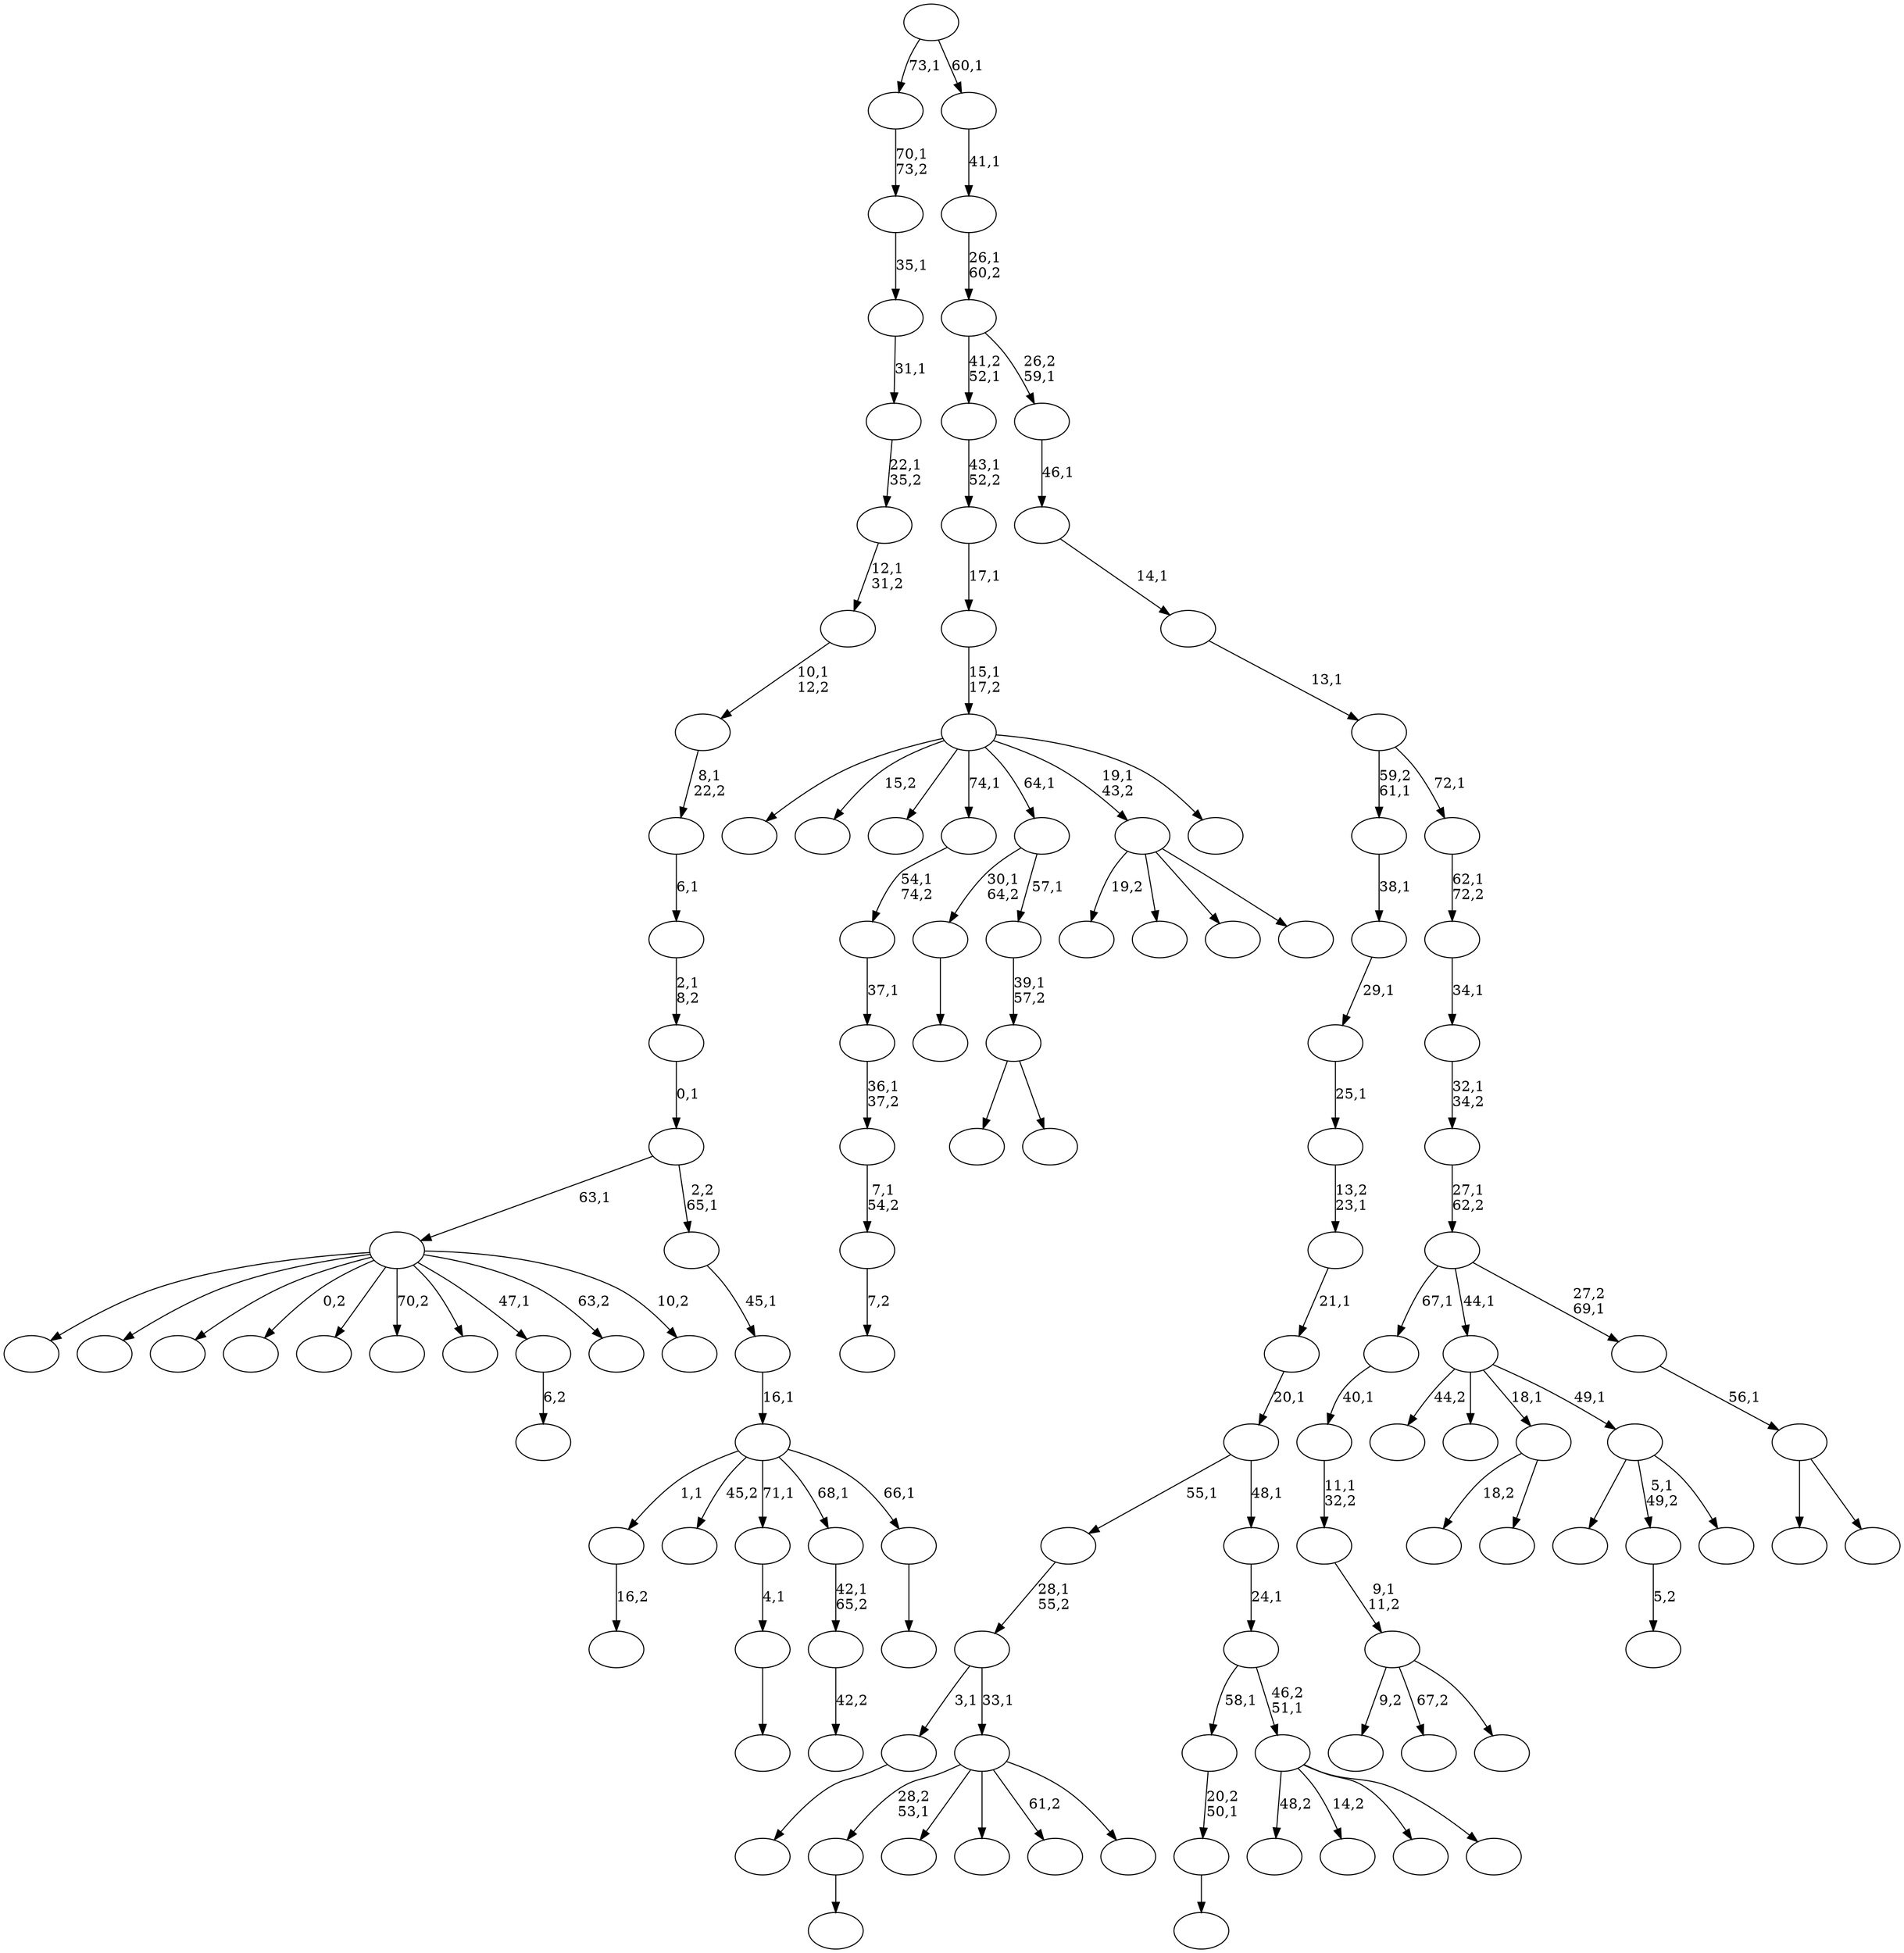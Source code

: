 digraph T {
	125 [label=""]
	124 [label=""]
	123 [label=""]
	122 [label=""]
	121 [label=""]
	120 [label=""]
	119 [label=""]
	118 [label=""]
	117 [label=""]
	116 [label=""]
	115 [label=""]
	114 [label=""]
	113 [label=""]
	112 [label=""]
	111 [label=""]
	110 [label=""]
	109 [label=""]
	108 [label=""]
	107 [label=""]
	106 [label=""]
	105 [label=""]
	104 [label=""]
	103 [label=""]
	102 [label=""]
	101 [label=""]
	100 [label=""]
	99 [label=""]
	98 [label=""]
	97 [label=""]
	96 [label=""]
	95 [label=""]
	94 [label=""]
	93 [label=""]
	92 [label=""]
	91 [label=""]
	90 [label=""]
	89 [label=""]
	88 [label=""]
	87 [label=""]
	86 [label=""]
	85 [label=""]
	84 [label=""]
	83 [label=""]
	82 [label=""]
	81 [label=""]
	80 [label=""]
	79 [label=""]
	78 [label=""]
	77 [label=""]
	76 [label=""]
	75 [label=""]
	74 [label=""]
	73 [label=""]
	72 [label=""]
	71 [label=""]
	70 [label=""]
	69 [label=""]
	68 [label=""]
	67 [label=""]
	66 [label=""]
	65 [label=""]
	64 [label=""]
	63 [label=""]
	62 [label=""]
	61 [label=""]
	60 [label=""]
	59 [label=""]
	58 [label=""]
	57 [label=""]
	56 [label=""]
	55 [label=""]
	54 [label=""]
	53 [label=""]
	52 [label=""]
	51 [label=""]
	50 [label=""]
	49 [label=""]
	48 [label=""]
	47 [label=""]
	46 [label=""]
	45 [label=""]
	44 [label=""]
	43 [label=""]
	42 [label=""]
	41 [label=""]
	40 [label=""]
	39 [label=""]
	38 [label=""]
	37 [label=""]
	36 [label=""]
	35 [label=""]
	34 [label=""]
	33 [label=""]
	32 [label=""]
	31 [label=""]
	30 [label=""]
	29 [label=""]
	28 [label=""]
	27 [label=""]
	26 [label=""]
	25 [label=""]
	24 [label=""]
	23 [label=""]
	22 [label=""]
	21 [label=""]
	20 [label=""]
	19 [label=""]
	18 [label=""]
	17 [label=""]
	16 [label=""]
	15 [label=""]
	14 [label=""]
	13 [label=""]
	12 [label=""]
	11 [label=""]
	10 [label=""]
	9 [label=""]
	8 [label=""]
	7 [label=""]
	6 [label=""]
	5 [label=""]
	4 [label=""]
	3 [label=""]
	2 [label=""]
	1 [label=""]
	0 [label=""]
	123 -> 124 [label=""]
	119 -> 120 [label="16,2"]
	107 -> 108 [label=""]
	106 -> 107 [label="4,1"]
	97 -> 98 [label=""]
	96 -> 97 [label="20,2\n50,1"]
	92 -> 115 [label="9,2"]
	92 -> 95 [label="67,2"]
	92 -> 93 [label=""]
	91 -> 92 [label="9,1\n11,2"]
	90 -> 91 [label="11,1\n32,2"]
	89 -> 90 [label="40,1"]
	83 -> 84 [label=""]
	81 -> 82 [label="7,2"]
	80 -> 81 [label="7,1\n54,2"]
	79 -> 80 [label="36,1\n37,2"]
	78 -> 79 [label="37,1"]
	77 -> 78 [label="54,1\n74,2"]
	75 -> 111 [label="18,2"]
	75 -> 76 [label=""]
	72 -> 100 [label=""]
	72 -> 73 [label=""]
	71 -> 72 [label="39,1\n57,2"]
	70 -> 83 [label="30,1\n64,2"]
	70 -> 71 [label="57,1"]
	67 -> 68 [label=""]
	65 -> 66 [label="5,2"]
	63 -> 125 [label="19,2"]
	63 -> 122 [label=""]
	63 -> 85 [label=""]
	63 -> 64 [label=""]
	61 -> 123 [label="28,2\n53,1"]
	61 -> 109 [label=""]
	61 -> 104 [label=""]
	61 -> 69 [label="61,2"]
	61 -> 62 [label=""]
	60 -> 67 [label="3,1"]
	60 -> 61 [label="33,1"]
	59 -> 60 [label="28,1\n55,2"]
	57 -> 58 [label="6,2"]
	54 -> 55 [label="42,2"]
	53 -> 54 [label="42,1\n65,2"]
	51 -> 121 [label=""]
	51 -> 112 [label=""]
	51 -> 103 [label=""]
	51 -> 99 [label="0,2"]
	51 -> 94 [label=""]
	51 -> 88 [label="70,2"]
	51 -> 86 [label=""]
	51 -> 57 [label="47,1"]
	51 -> 56 [label="63,2"]
	51 -> 52 [label="10,2"]
	49 -> 74 [label=""]
	49 -> 65 [label="5,1\n49,2"]
	49 -> 50 [label=""]
	48 -> 113 [label="44,2"]
	48 -> 105 [label=""]
	48 -> 75 [label="18,1"]
	48 -> 49 [label="49,1"]
	46 -> 118 [label=""]
	46 -> 114 [label="15,2"]
	46 -> 101 [label=""]
	46 -> 77 [label="74,1"]
	46 -> 70 [label="64,1"]
	46 -> 63 [label="19,1\n43,2"]
	46 -> 47 [label=""]
	45 -> 46 [label="15,1\n17,2"]
	44 -> 45 [label="17,1"]
	43 -> 44 [label="43,1\n52,2"]
	41 -> 117 [label="48,2"]
	41 -> 116 [label="14,2"]
	41 -> 87 [label=""]
	41 -> 42 [label=""]
	40 -> 96 [label="58,1"]
	40 -> 41 [label="46,2\n51,1"]
	39 -> 40 [label="24,1"]
	38 -> 59 [label="55,1"]
	38 -> 39 [label="48,1"]
	37 -> 38 [label="20,1"]
	36 -> 37 [label="21,1"]
	35 -> 36 [label="13,2\n23,1"]
	34 -> 35 [label="25,1"]
	33 -> 34 [label="29,1"]
	32 -> 33 [label="38,1"]
	30 -> 31 [label=""]
	29 -> 119 [label="1,1"]
	29 -> 110 [label="45,2"]
	29 -> 106 [label="71,1"]
	29 -> 53 [label="68,1"]
	29 -> 30 [label="66,1"]
	28 -> 29 [label="16,1"]
	27 -> 28 [label="45,1"]
	26 -> 51 [label="63,1"]
	26 -> 27 [label="2,2\n65,1"]
	25 -> 26 [label="0,1"]
	24 -> 25 [label="2,1\n8,2"]
	23 -> 24 [label="6,1"]
	22 -> 23 [label="8,1\n22,2"]
	21 -> 22 [label="10,1\n12,2"]
	20 -> 21 [label="12,1\n31,2"]
	19 -> 20 [label="22,1\n35,2"]
	18 -> 19 [label="31,1"]
	17 -> 18 [label="35,1"]
	16 -> 17 [label="70,1\n73,2"]
	14 -> 102 [label=""]
	14 -> 15 [label=""]
	13 -> 14 [label="56,1"]
	12 -> 89 [label="67,1"]
	12 -> 48 [label="44,1"]
	12 -> 13 [label="27,2\n69,1"]
	11 -> 12 [label="27,1\n62,2"]
	10 -> 11 [label="32,1\n34,2"]
	9 -> 10 [label="34,1"]
	8 -> 9 [label="62,1\n72,2"]
	7 -> 32 [label="59,2\n61,1"]
	7 -> 8 [label="72,1"]
	6 -> 7 [label="13,1"]
	5 -> 6 [label="14,1"]
	4 -> 5 [label="46,1"]
	3 -> 43 [label="41,2\n52,1"]
	3 -> 4 [label="26,2\n59,1"]
	2 -> 3 [label="26,1\n60,2"]
	1 -> 2 [label="41,1"]
	0 -> 16 [label="73,1"]
	0 -> 1 [label="60,1"]
}

